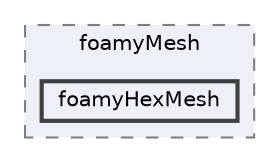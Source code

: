 digraph "applications/utilities/mesh/generation/foamyMesh/foamyHexMesh"
{
 // LATEX_PDF_SIZE
  bgcolor="transparent";
  edge [fontname=Helvetica,fontsize=10,labelfontname=Helvetica,labelfontsize=10];
  node [fontname=Helvetica,fontsize=10,shape=box,height=0.2,width=0.4];
  compound=true
  subgraph clusterdir_525b031d9ecda2adbb84a631566a9480 {
    graph [ bgcolor="#edf0f7", pencolor="grey50", label="foamyMesh", fontname=Helvetica,fontsize=10 style="filled,dashed", URL="dir_525b031d9ecda2adbb84a631566a9480.html",tooltip=""]
  dir_939d1fac41bd63bba444a189292d769c [label="foamyHexMesh", fillcolor="#edf0f7", color="grey25", style="filled,bold", URL="dir_939d1fac41bd63bba444a189292d769c.html",tooltip=""];
  }
}
